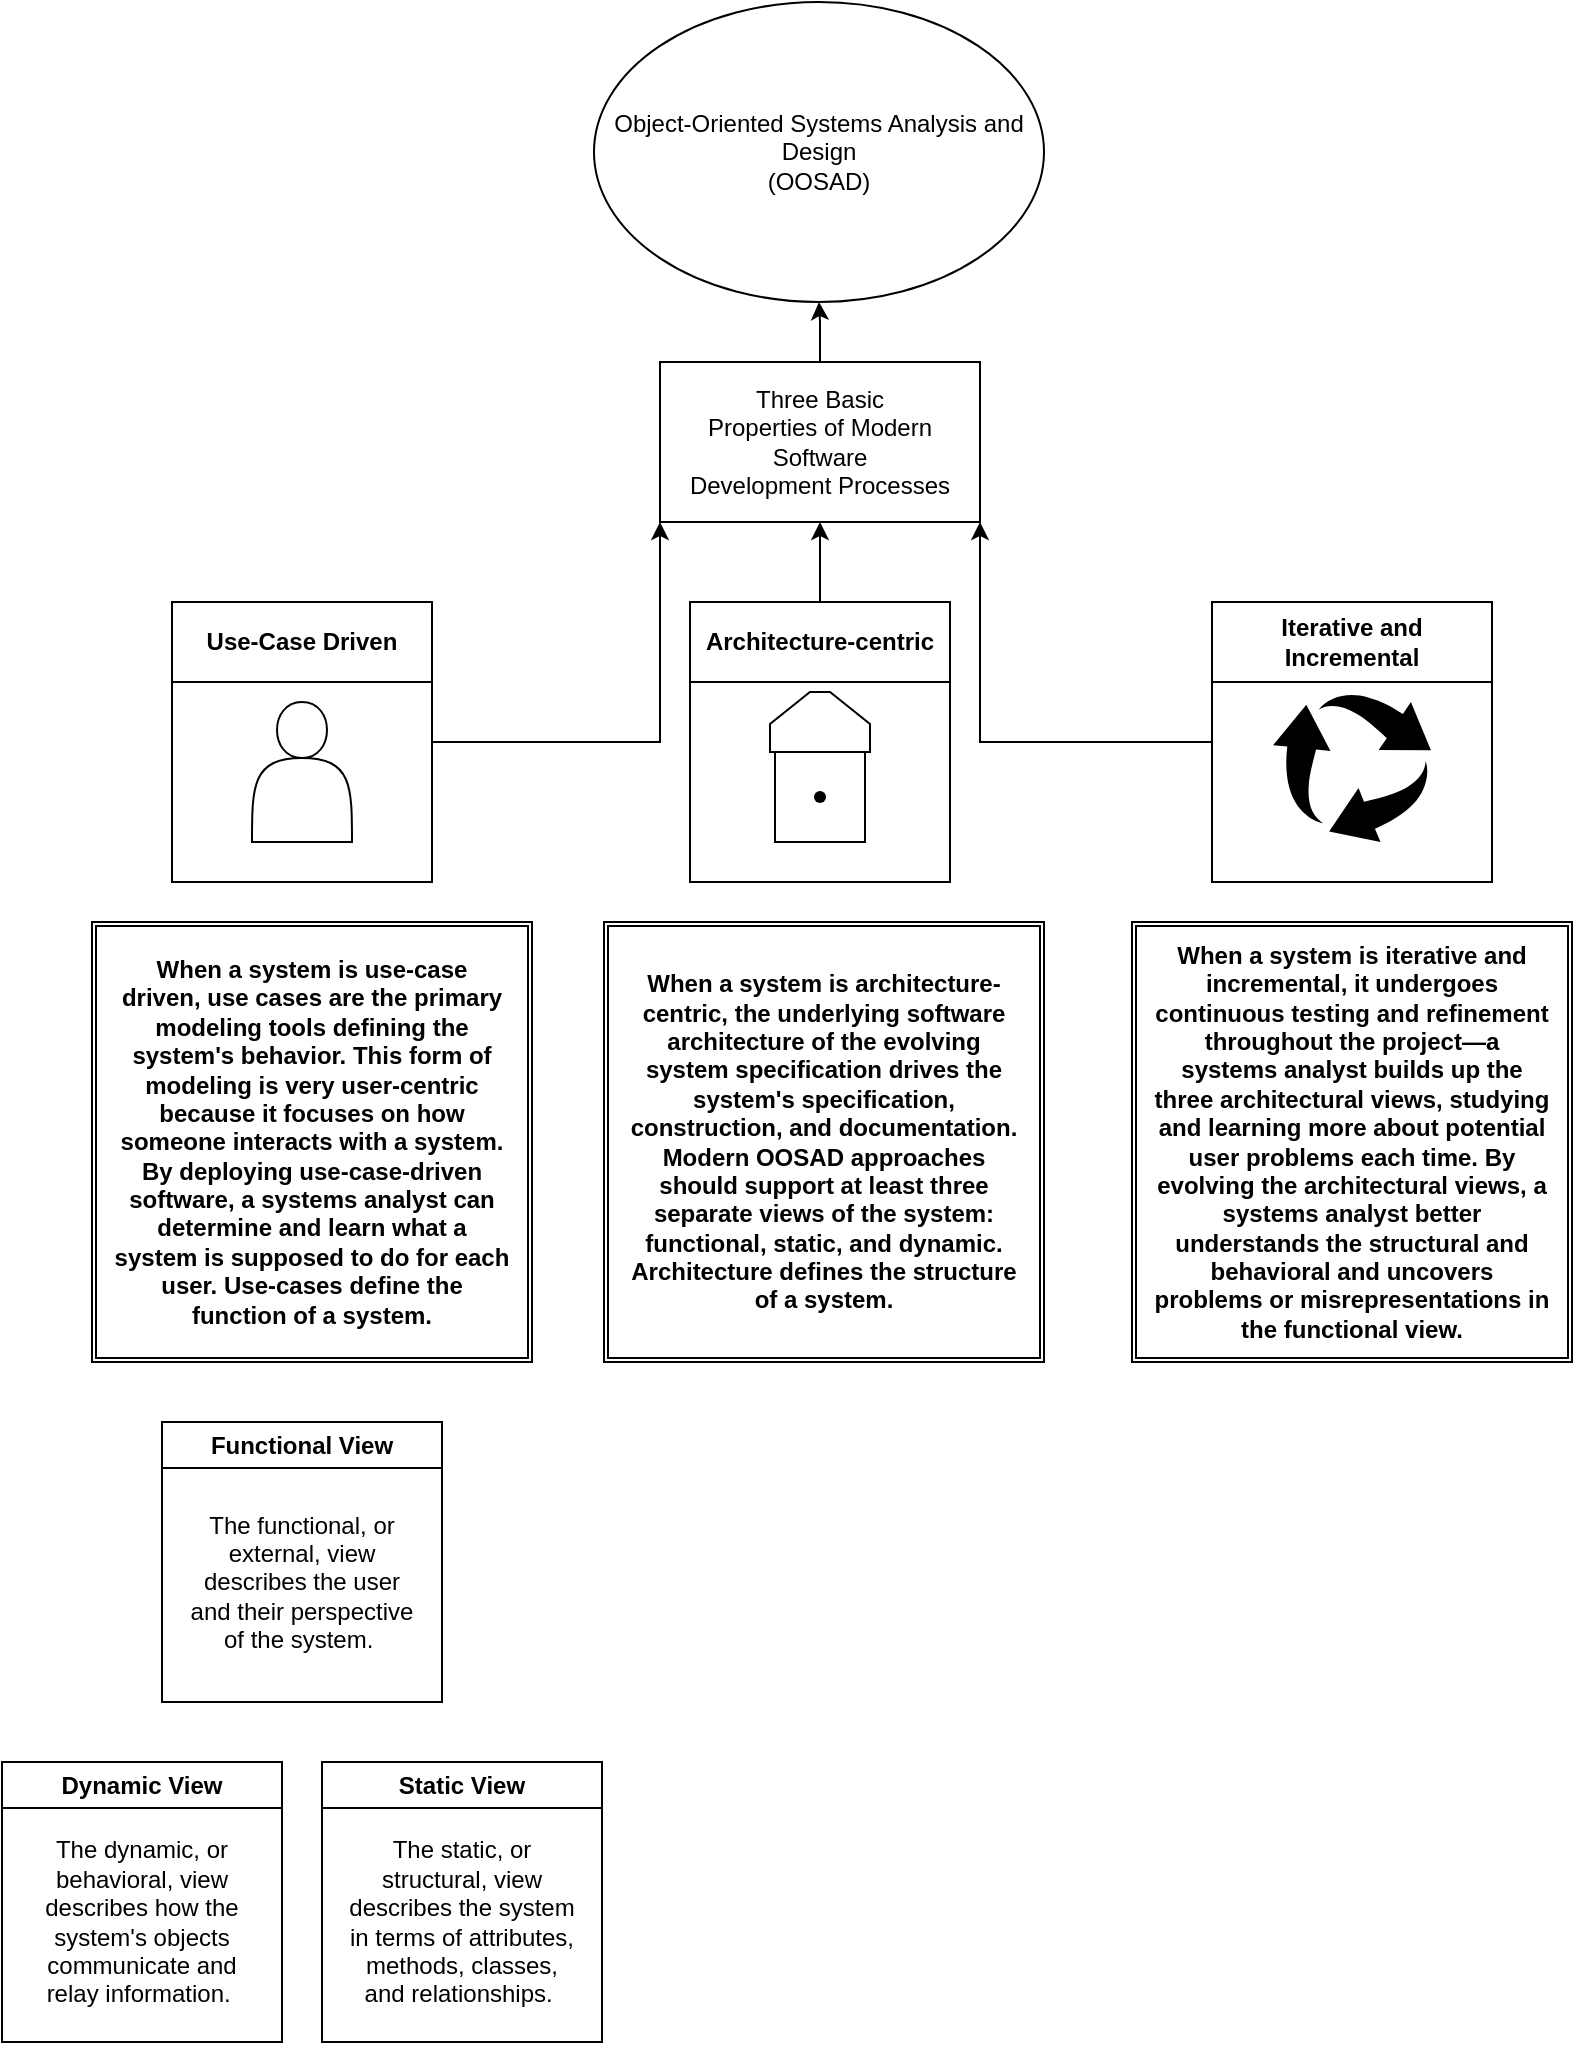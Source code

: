 <mxfile version="21.0.2" type="github">
  <diagram name="Page-1" id="y9iI2XiQNOOBf_MW6NYh">
    <mxGraphModel dx="1434" dy="796" grid="1" gridSize="10" guides="1" tooltips="1" connect="1" arrows="1" fold="1" page="1" pageScale="1" pageWidth="827" pageHeight="1169" math="0" shadow="0">
      <root>
        <mxCell id="0" />
        <mxCell id="1" parent="0" />
        <mxCell id="yCX_wMRBIf_Tw4EfQnRq-2" value="Object-Oriented Systems Analysis and Design&lt;br&gt;(OOSAD)" style="ellipse;whiteSpace=wrap;html=1;" vertex="1" parent="1">
          <mxGeometry x="301" y="20" width="225" height="150" as="geometry" />
        </mxCell>
        <mxCell id="yCX_wMRBIf_Tw4EfQnRq-26" value="" style="edgeStyle=orthogonalEdgeStyle;rounded=0;orthogonalLoop=1;jettySize=auto;html=1;" edge="1" parent="1" source="yCX_wMRBIf_Tw4EfQnRq-4" target="yCX_wMRBIf_Tw4EfQnRq-2">
          <mxGeometry relative="1" as="geometry" />
        </mxCell>
        <mxCell id="yCX_wMRBIf_Tw4EfQnRq-4" value="Three Basic&lt;br/&gt;Properties of Modern Software&lt;br/&gt;Development Processes" style="rounded=0;whiteSpace=wrap;html=1;" vertex="1" parent="1">
          <mxGeometry x="334" y="200" width="160" height="80" as="geometry" />
        </mxCell>
        <mxCell id="yCX_wMRBIf_Tw4EfQnRq-28" style="edgeStyle=orthogonalEdgeStyle;rounded=0;orthogonalLoop=1;jettySize=auto;html=1;entryX=0;entryY=1;entryDx=0;entryDy=0;" edge="1" parent="1" source="yCX_wMRBIf_Tw4EfQnRq-6" target="yCX_wMRBIf_Tw4EfQnRq-4">
          <mxGeometry relative="1" as="geometry" />
        </mxCell>
        <mxCell id="yCX_wMRBIf_Tw4EfQnRq-6" value="Use-Case Driven" style="swimlane;whiteSpace=wrap;html=1;startSize=40;" vertex="1" parent="1">
          <mxGeometry x="90" y="320" width="130" height="140" as="geometry" />
        </mxCell>
        <mxCell id="yCX_wMRBIf_Tw4EfQnRq-34" value="" style="shape=actor;whiteSpace=wrap;html=1;" vertex="1" parent="yCX_wMRBIf_Tw4EfQnRq-6">
          <mxGeometry x="40" y="50" width="50" height="70" as="geometry" />
        </mxCell>
        <mxCell id="yCX_wMRBIf_Tw4EfQnRq-33" style="edgeStyle=orthogonalEdgeStyle;rounded=0;orthogonalLoop=1;jettySize=auto;html=1;exitX=0.5;exitY=0;exitDx=0;exitDy=0;entryX=0.5;entryY=1;entryDx=0;entryDy=0;" edge="1" parent="1" source="yCX_wMRBIf_Tw4EfQnRq-9" target="yCX_wMRBIf_Tw4EfQnRq-4">
          <mxGeometry relative="1" as="geometry" />
        </mxCell>
        <mxCell id="yCX_wMRBIf_Tw4EfQnRq-9" value="Architecture-centric" style="swimlane;whiteSpace=wrap;html=1;startSize=40;" vertex="1" parent="1">
          <mxGeometry x="349" y="320" width="130" height="140" as="geometry" />
        </mxCell>
        <mxCell id="yCX_wMRBIf_Tw4EfQnRq-12" value="" style="whiteSpace=wrap;html=1;aspect=fixed;" vertex="1" parent="yCX_wMRBIf_Tw4EfQnRq-9">
          <mxGeometry x="42.5" y="75" width="45" height="45" as="geometry" />
        </mxCell>
        <mxCell id="yCX_wMRBIf_Tw4EfQnRq-13" value="" style="shape=loopLimit;whiteSpace=wrap;html=1;" vertex="1" parent="yCX_wMRBIf_Tw4EfQnRq-9">
          <mxGeometry x="40" y="45" width="50" height="30" as="geometry" />
        </mxCell>
        <mxCell id="yCX_wMRBIf_Tw4EfQnRq-14" value="" style="shape=waypoint;sketch=0;fillStyle=solid;size=6;pointerEvents=1;points=[];fillColor=none;resizable=0;rotatable=0;perimeter=centerPerimeter;snapToPoint=1;" vertex="1" parent="yCX_wMRBIf_Tw4EfQnRq-9">
          <mxGeometry x="55" y="87.5" width="20" height="20" as="geometry" />
        </mxCell>
        <mxCell id="yCX_wMRBIf_Tw4EfQnRq-32" style="edgeStyle=orthogonalEdgeStyle;rounded=0;orthogonalLoop=1;jettySize=auto;html=1;entryX=1;entryY=1;entryDx=0;entryDy=0;" edge="1" parent="1" source="yCX_wMRBIf_Tw4EfQnRq-10" target="yCX_wMRBIf_Tw4EfQnRq-4">
          <mxGeometry relative="1" as="geometry" />
        </mxCell>
        <mxCell id="yCX_wMRBIf_Tw4EfQnRq-10" value="Iterative and Incremental" style="swimlane;whiteSpace=wrap;html=1;startSize=40;" vertex="1" parent="1">
          <mxGeometry x="610" y="320" width="140" height="140" as="geometry" />
        </mxCell>
        <mxCell id="yCX_wMRBIf_Tw4EfQnRq-25" value="" style="sketch=0;html=1;aspect=fixed;strokeColor=none;shadow=0;fillColor=#000000;verticalAlign=top;labelPosition=center;verticalLabelPosition=bottom;shape=mxgraph.gcp2.arrow_cycle;strokeWidth=4;" vertex="1" parent="yCX_wMRBIf_Tw4EfQnRq-10">
          <mxGeometry x="30.53" y="45" width="78.95" height="75" as="geometry" />
        </mxCell>
        <mxCell id="yCX_wMRBIf_Tw4EfQnRq-36" value="" style="shape=ext;double=1;whiteSpace=wrap;html=1;aspect=fixed;" vertex="1" parent="1">
          <mxGeometry x="50" y="480" width="220" height="220" as="geometry" />
        </mxCell>
        <mxCell id="yCX_wMRBIf_Tw4EfQnRq-35" value="&lt;div style=&quot;&quot;&gt;&lt;span style=&quot;background-color: initial;&quot;&gt;When a system is use-case driven, use cases are the primary modeling tools defining the system&#39;s behavior. This form of modeling is very user-centric because it focuses on how someone interacts with a system. By deploying use-case-driven software, a systems analyst can determine and learn what a system is supposed to do for each user. Use-cases define the function of a system.&lt;/span&gt;&lt;/div&gt;" style="text;html=1;strokeColor=none;fillColor=none;align=center;verticalAlign=middle;whiteSpace=wrap;rounded=0;fontStyle=1" vertex="1" parent="1">
          <mxGeometry x="60" y="520" width="200" height="140" as="geometry" />
        </mxCell>
        <mxCell id="yCX_wMRBIf_Tw4EfQnRq-37" value="" style="shape=ext;double=1;whiteSpace=wrap;html=1;aspect=fixed;" vertex="1" parent="1">
          <mxGeometry x="306" y="480" width="220" height="220" as="geometry" />
        </mxCell>
        <mxCell id="yCX_wMRBIf_Tw4EfQnRq-38" value="&lt;div style=&quot;&quot;&gt;&lt;span style=&quot;background-color: initial;&quot;&gt;When a system is architecture-centric, the underlying software architecture of the evolving system specification drives the system&#39;s specification, construction, and documentation. Modern OOSAD approaches should support at least three separate views of the system: functional, static, and dynamic. Architecture defines the structure of a system.&lt;/span&gt;&lt;/div&gt;" style="text;html=1;strokeColor=none;fillColor=none;align=center;verticalAlign=middle;whiteSpace=wrap;rounded=0;fontStyle=1" vertex="1" parent="1">
          <mxGeometry x="316" y="520" width="200" height="140" as="geometry" />
        </mxCell>
        <mxCell id="yCX_wMRBIf_Tw4EfQnRq-39" value="" style="shape=ext;double=1;whiteSpace=wrap;html=1;aspect=fixed;" vertex="1" parent="1">
          <mxGeometry x="570" y="480" width="220" height="220" as="geometry" />
        </mxCell>
        <mxCell id="yCX_wMRBIf_Tw4EfQnRq-40" value="&lt;div style=&quot;&quot;&gt;&lt;span style=&quot;background-color: initial;&quot;&gt;When a system is iterative and incremental, it undergoes continuous testing and refinement throughout the project—a systems analyst builds up the three architectural views, studying and learning more about potential user problems each time. By evolving the architectural views, a systems analyst better understands the structural and behavioral and uncovers problems or misrepresentations in the functional view&lt;/span&gt;&lt;span style=&quot;background-color: initial;&quot;&gt;.&lt;/span&gt;&lt;/div&gt;" style="text;html=1;strokeColor=none;fillColor=none;align=center;verticalAlign=middle;whiteSpace=wrap;rounded=0;fontStyle=1" vertex="1" parent="1">
          <mxGeometry x="580" y="520" width="200" height="140" as="geometry" />
        </mxCell>
        <mxCell id="yCX_wMRBIf_Tw4EfQnRq-66" style="edgeStyle=orthogonalEdgeStyle;rounded=0;orthogonalLoop=1;jettySize=auto;html=1;exitX=0;exitY=0.5;exitDx=0;exitDy=0;" edge="1" parent="1" source="yCX_wMRBIf_Tw4EfQnRq-45">
          <mxGeometry relative="1" as="geometry">
            <mxPoint x="85" y="800" as="targetPoint" />
          </mxGeometry>
        </mxCell>
        <mxCell id="yCX_wMRBIf_Tw4EfQnRq-45" value="Functional View" style="swimlane;whiteSpace=wrap;html=1;" vertex="1" parent="1">
          <mxGeometry x="85" y="730" width="140" height="140" as="geometry" />
        </mxCell>
        <mxCell id="yCX_wMRBIf_Tw4EfQnRq-48" value="The functional, or external, view describes the user and their perspective of the system.&amp;nbsp;" style="text;html=1;strokeColor=none;fillColor=none;align=center;verticalAlign=middle;whiteSpace=wrap;rounded=0;" vertex="1" parent="yCX_wMRBIf_Tw4EfQnRq-45">
          <mxGeometry x="10" y="30" width="120" height="100" as="geometry" />
        </mxCell>
        <mxCell id="yCX_wMRBIf_Tw4EfQnRq-49" value="Static View" style="swimlane;whiteSpace=wrap;html=1;" vertex="1" parent="1">
          <mxGeometry x="165" y="900" width="140" height="140" as="geometry" />
        </mxCell>
        <mxCell id="yCX_wMRBIf_Tw4EfQnRq-50" value="The static, or structural, view describes the system in terms of attributes, methods, classes, and relationships.&amp;nbsp;" style="text;html=1;strokeColor=none;fillColor=none;align=center;verticalAlign=middle;whiteSpace=wrap;rounded=0;" vertex="1" parent="yCX_wMRBIf_Tw4EfQnRq-49">
          <mxGeometry x="10" y="30" width="120" height="100" as="geometry" />
        </mxCell>
        <mxCell id="yCX_wMRBIf_Tw4EfQnRq-52" value="Dynamic View" style="swimlane;whiteSpace=wrap;html=1;" vertex="1" parent="1">
          <mxGeometry x="5" y="900" width="140" height="140" as="geometry" />
        </mxCell>
        <mxCell id="yCX_wMRBIf_Tw4EfQnRq-53" value="The dynamic, or behavioral, view describes how the system&#39;s objects communicate and relay information.&amp;nbsp;" style="text;html=1;strokeColor=none;fillColor=none;align=center;verticalAlign=middle;whiteSpace=wrap;rounded=0;" vertex="1" parent="yCX_wMRBIf_Tw4EfQnRq-52">
          <mxGeometry x="10" y="30" width="120" height="100" as="geometry" />
        </mxCell>
      </root>
    </mxGraphModel>
  </diagram>
</mxfile>
